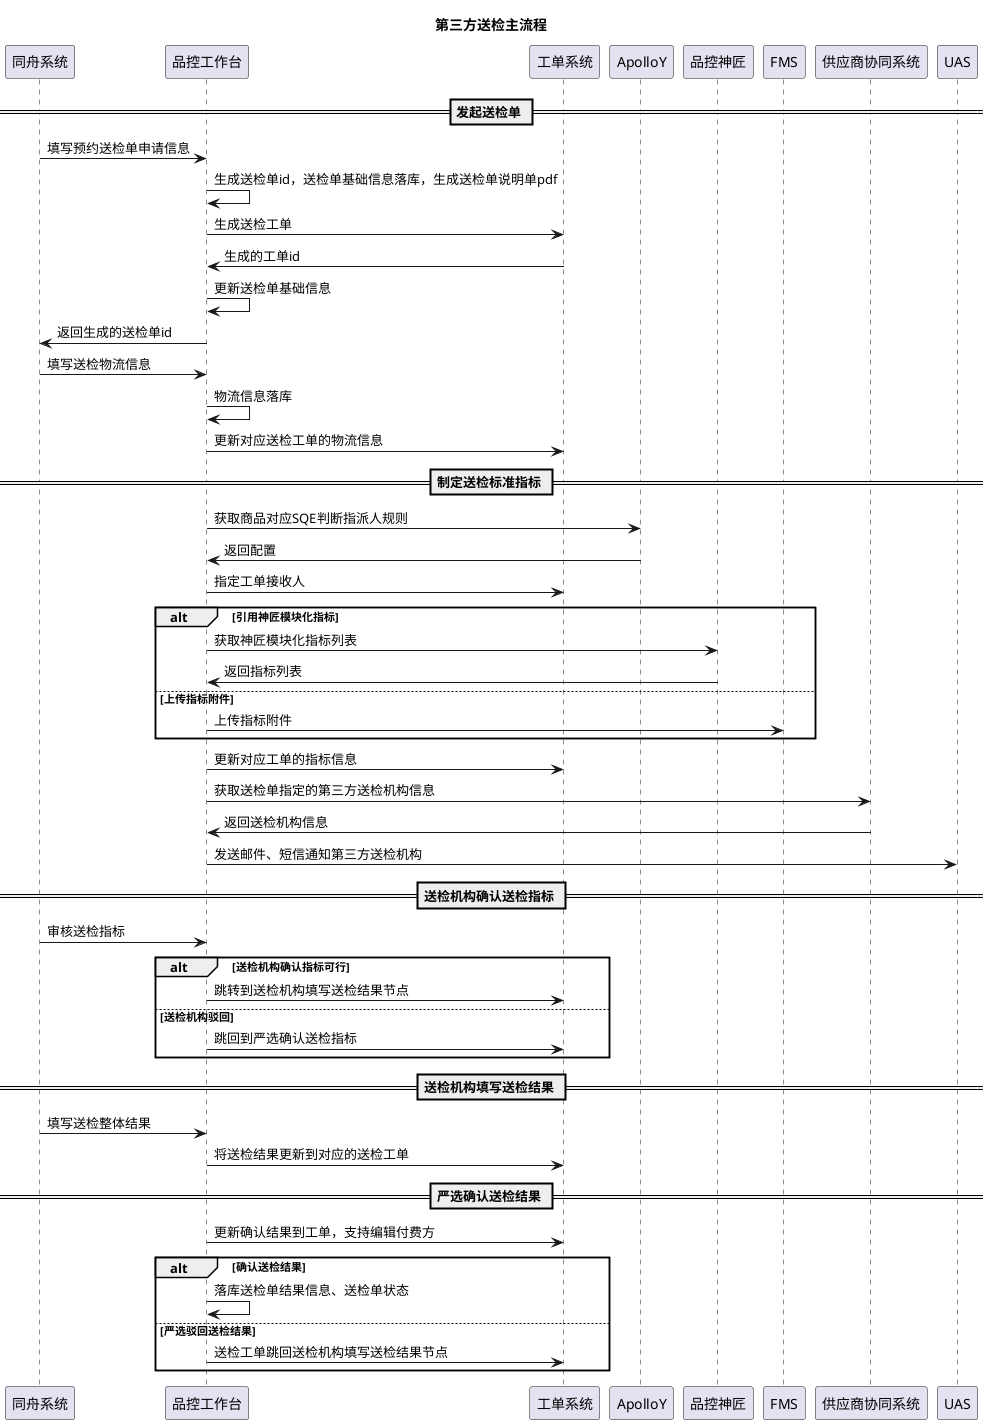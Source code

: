 @startuml
title 第三方送检主流程
== 发起送检单 ==
同舟系统 -> 品控工作台: 填写预约送检单申请信息

品控工作台-> 品控工作台: 生成送检单id，送检单基础信息落库，生成送检单说明单pdf
品控工作台-> 工单系统: 生成送检工单
工单系统-> 品控工作台: 生成的工单id
品控工作台->品控工作台: 更新送检单基础信息
品控工作台 -> 同舟系统: 返回生成的送检单id

同舟系统->品控工作台:填写送检物流信息
品控工作台->品控工作台:物流信息落库
品控工作台->工单系统:更新对应送检工单的物流信息



== 制定送检标准指标 ==
品控工作台 -> ApolloY: 获取商品对应SQE判断指派人规则
ApolloY -> 品控工作台: 返回配置
品控工作台->工单系统: 指定工单接收人
alt 引用神匠模块化指标
    品控工作台->品控神匠: 获取神匠模块化指标列表
品控神匠->品控工作台:返回指标列表
else 上传指标附件
    品控工作台-> FMS: 上传指标附件
end

品控工作台-> 工单系统: 更新对应工单的指标信息

品控工作台->供应商协同系统:获取送检单指定的第三方送检机构信息
供应商协同系统-> 品控工作台: 返回送检机构信息
品控工作台->UAS: 发送邮件、短信通知第三方送检机构
 
== 送检机构确认送检指标 ==
    同舟系统->品控工作台: 审核送检指标
    alt 送检机构确认指标可行
        品控工作台->工单系统:跳转到送检机构填写送检结果节点
    else 送检机构驳回
        品控工作台-> 工单系统:跳回到严选确认送检指标
    end

== 送检机构填写送检结果 ==
同舟系统->品控工作台: 填写送检整体结果
品控工作台->工单系统: 将送检结果更新到对应的送检工单

== 严选确认送检结果 ==
品控工作台->工单系统: 更新确认结果到工单，支持编辑付费方
alt 确认送检结果
    品控工作台->品控工作台: 落库送检单结果信息、送检单状态

else 严选驳回送检结果
    品控工作台->工单系统: 送检工单跳回送检机构填写送检结果节点

end


@enduml